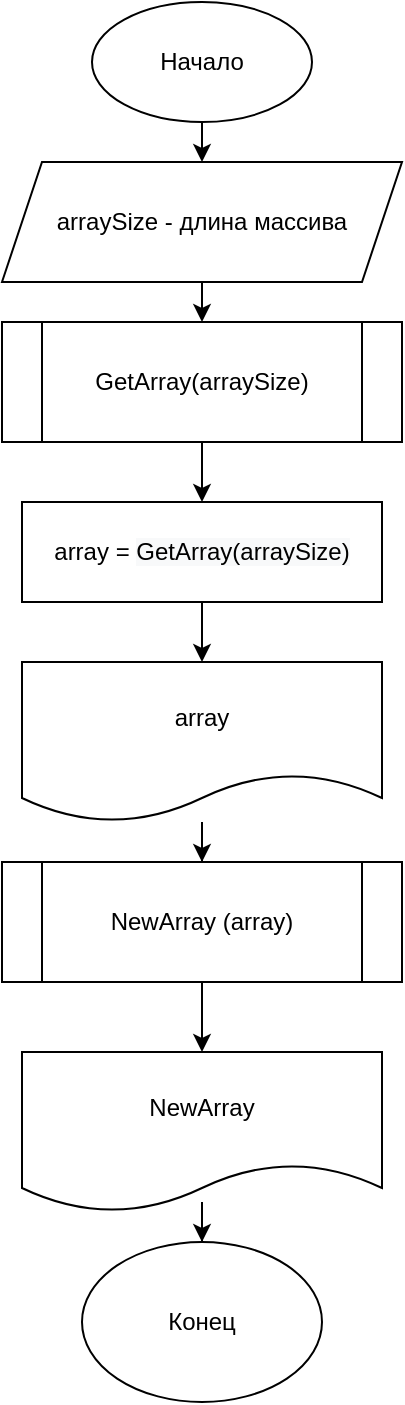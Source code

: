 <mxfile version="20.2.5" type="device"><diagram id="3yxP4ECb5DActhyoBbVh" name="Страница 1"><mxGraphModel dx="989" dy="513" grid="1" gridSize="10" guides="1" tooltips="1" connect="1" arrows="1" fold="1" page="1" pageScale="1" pageWidth="827" pageHeight="1169" math="0" shadow="0"><root><mxCell id="0"/><mxCell id="1" parent="0"/><mxCell id="Eh2NvOn1LdV1MmeEE2SC-3" style="edgeStyle=orthogonalEdgeStyle;rounded=0;orthogonalLoop=1;jettySize=auto;html=1;exitX=0.5;exitY=1;exitDx=0;exitDy=0;entryX=0.5;entryY=0;entryDx=0;entryDy=0;" edge="1" parent="1" source="Eh2NvOn1LdV1MmeEE2SC-1" target="Eh2NvOn1LdV1MmeEE2SC-2"><mxGeometry relative="1" as="geometry"/></mxCell><mxCell id="Eh2NvOn1LdV1MmeEE2SC-1" value="Начало" style="ellipse;whiteSpace=wrap;html=1;" vertex="1" parent="1"><mxGeometry x="285" y="20" width="110" height="60" as="geometry"/></mxCell><mxCell id="Eh2NvOn1LdV1MmeEE2SC-6" style="edgeStyle=orthogonalEdgeStyle;rounded=0;orthogonalLoop=1;jettySize=auto;html=1;exitX=0.5;exitY=1;exitDx=0;exitDy=0;entryX=0.5;entryY=0;entryDx=0;entryDy=0;" edge="1" parent="1" source="Eh2NvOn1LdV1MmeEE2SC-2" target="Eh2NvOn1LdV1MmeEE2SC-7"><mxGeometry relative="1" as="geometry"><mxPoint x="340" y="240" as="targetPoint"/></mxGeometry></mxCell><mxCell id="Eh2NvOn1LdV1MmeEE2SC-2" value="arraySize - длина массива" style="shape=parallelogram;perimeter=parallelogramPerimeter;whiteSpace=wrap;html=1;fixedSize=1;" vertex="1" parent="1"><mxGeometry x="240" y="100" width="200" height="60" as="geometry"/></mxCell><mxCell id="Eh2NvOn1LdV1MmeEE2SC-14" style="edgeStyle=orthogonalEdgeStyle;rounded=0;orthogonalLoop=1;jettySize=auto;html=1;exitX=0.5;exitY=1;exitDx=0;exitDy=0;entryX=0.5;entryY=0;entryDx=0;entryDy=0;fontColor=#000000;" edge="1" parent="1" source="Eh2NvOn1LdV1MmeEE2SC-7" target="Eh2NvOn1LdV1MmeEE2SC-13"><mxGeometry relative="1" as="geometry"/></mxCell><mxCell id="Eh2NvOn1LdV1MmeEE2SC-7" value="GetArray(arraySize)" style="shape=process;whiteSpace=wrap;html=1;backgroundOutline=1;" vertex="1" parent="1"><mxGeometry x="240" y="180" width="200" height="60" as="geometry"/></mxCell><mxCell id="Eh2NvOn1LdV1MmeEE2SC-17" style="edgeStyle=orthogonalEdgeStyle;rounded=0;orthogonalLoop=1;jettySize=auto;html=1;fontColor=#000000;" edge="1" parent="1" source="Eh2NvOn1LdV1MmeEE2SC-11" target="Eh2NvOn1LdV1MmeEE2SC-16"><mxGeometry relative="1" as="geometry"/></mxCell><mxCell id="Eh2NvOn1LdV1MmeEE2SC-11" value="array" style="shape=document;whiteSpace=wrap;html=1;boundedLbl=1;" vertex="1" parent="1"><mxGeometry x="250" y="350" width="180" height="80" as="geometry"/></mxCell><mxCell id="Eh2NvOn1LdV1MmeEE2SC-15" style="edgeStyle=orthogonalEdgeStyle;rounded=0;orthogonalLoop=1;jettySize=auto;html=1;exitX=0.5;exitY=1;exitDx=0;exitDy=0;entryX=0.5;entryY=0;entryDx=0;entryDy=0;fontColor=#000000;" edge="1" parent="1" source="Eh2NvOn1LdV1MmeEE2SC-13" target="Eh2NvOn1LdV1MmeEE2SC-11"><mxGeometry relative="1" as="geometry"/></mxCell><mxCell id="Eh2NvOn1LdV1MmeEE2SC-13" value="array =&amp;nbsp;&lt;span style=&quot;background-color: rgb(248, 249, 250);&quot;&gt;GetArray(arraySize)&lt;/span&gt;" style="rounded=0;whiteSpace=wrap;html=1;labelBackgroundColor=#FFFFFF;fontColor=#000000;" vertex="1" parent="1"><mxGeometry x="250" y="270" width="180" height="50" as="geometry"/></mxCell><mxCell id="Eh2NvOn1LdV1MmeEE2SC-20" style="edgeStyle=orthogonalEdgeStyle;rounded=0;orthogonalLoop=1;jettySize=auto;html=1;exitX=0.5;exitY=1;exitDx=0;exitDy=0;fontColor=#000000;" edge="1" parent="1" source="Eh2NvOn1LdV1MmeEE2SC-16" target="Eh2NvOn1LdV1MmeEE2SC-19"><mxGeometry relative="1" as="geometry"/></mxCell><mxCell id="Eh2NvOn1LdV1MmeEE2SC-16" value="NewArray (array)" style="shape=process;whiteSpace=wrap;html=1;backgroundOutline=1;" vertex="1" parent="1"><mxGeometry x="240" y="450" width="200" height="60" as="geometry"/></mxCell><mxCell id="Eh2NvOn1LdV1MmeEE2SC-22" style="edgeStyle=orthogonalEdgeStyle;rounded=0;orthogonalLoop=1;jettySize=auto;html=1;entryX=0.5;entryY=0;entryDx=0;entryDy=0;fontColor=#000000;" edge="1" parent="1" source="Eh2NvOn1LdV1MmeEE2SC-19" target="Eh2NvOn1LdV1MmeEE2SC-21"><mxGeometry relative="1" as="geometry"/></mxCell><mxCell id="Eh2NvOn1LdV1MmeEE2SC-19" value="NewArray" style="shape=document;whiteSpace=wrap;html=1;boundedLbl=1;" vertex="1" parent="1"><mxGeometry x="250" y="545" width="180" height="80" as="geometry"/></mxCell><mxCell id="Eh2NvOn1LdV1MmeEE2SC-21" value="Конец" style="ellipse;whiteSpace=wrap;html=1;" vertex="1" parent="1"><mxGeometry x="280" y="640" width="120" height="80" as="geometry"/></mxCell></root></mxGraphModel></diagram></mxfile>